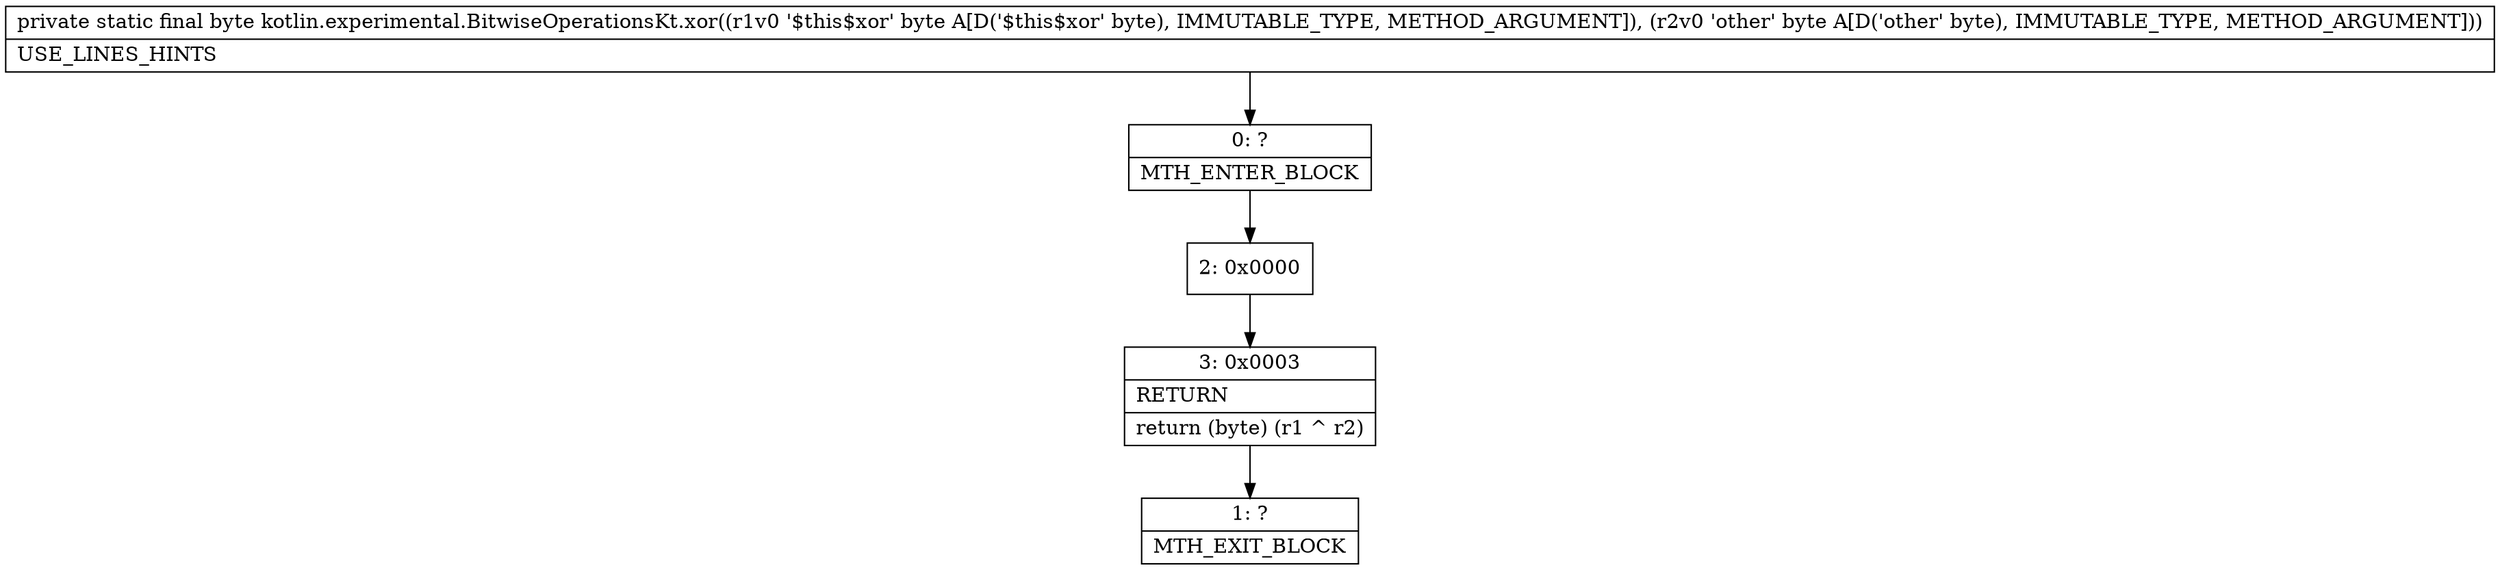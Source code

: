 digraph "CFG forkotlin.experimental.BitwiseOperationsKt.xor(BB)B" {
Node_0 [shape=record,label="{0\:\ ?|MTH_ENTER_BLOCK\l}"];
Node_2 [shape=record,label="{2\:\ 0x0000}"];
Node_3 [shape=record,label="{3\:\ 0x0003|RETURN\l|return (byte) (r1 ^ r2)\l}"];
Node_1 [shape=record,label="{1\:\ ?|MTH_EXIT_BLOCK\l}"];
MethodNode[shape=record,label="{private static final byte kotlin.experimental.BitwiseOperationsKt.xor((r1v0 '$this$xor' byte A[D('$this$xor' byte), IMMUTABLE_TYPE, METHOD_ARGUMENT]), (r2v0 'other' byte A[D('other' byte), IMMUTABLE_TYPE, METHOD_ARGUMENT]))  | USE_LINES_HINTS\l}"];
MethodNode -> Node_0;Node_0 -> Node_2;
Node_2 -> Node_3;
Node_3 -> Node_1;
}

